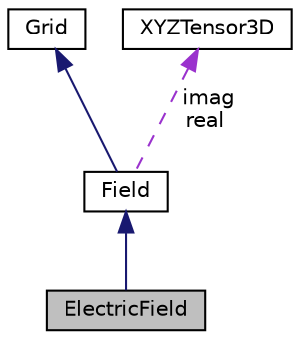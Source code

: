 digraph "ElectricField"
{
 // LATEX_PDF_SIZE
  edge [fontname="Helvetica",fontsize="10",labelfontname="Helvetica",labelfontsize="10"];
  node [fontname="Helvetica",fontsize="10",shape=record];
  Node1 [label="ElectricField",height=0.2,width=0.4,color="black", fillcolor="grey75", style="filled", fontcolor="black",tooltip=" "];
  Node2 -> Node1 [dir="back",color="midnightblue",fontsize="10",style="solid",fontname="Helvetica"];
  Node2 [label="Field",height=0.2,width=0.4,color="black", fillcolor="white", style="filled",URL="$classField.html",tooltip=" "];
  Node3 -> Node2 [dir="back",color="midnightblue",fontsize="10",style="solid",fontname="Helvetica"];
  Node3 [label="Grid",height=0.2,width=0.4,color="black", fillcolor="white", style="filled",URL="$classGrid.html",tooltip=" "];
  Node4 -> Node2 [dir="back",color="darkorchid3",fontsize="10",style="dashed",label=" imag\nreal" ,fontname="Helvetica"];
  Node4 [label="XYZTensor3D",height=0.2,width=0.4,color="black", fillcolor="white", style="filled",URL="$classXYZTensor3D.html",tooltip=" "];
}
